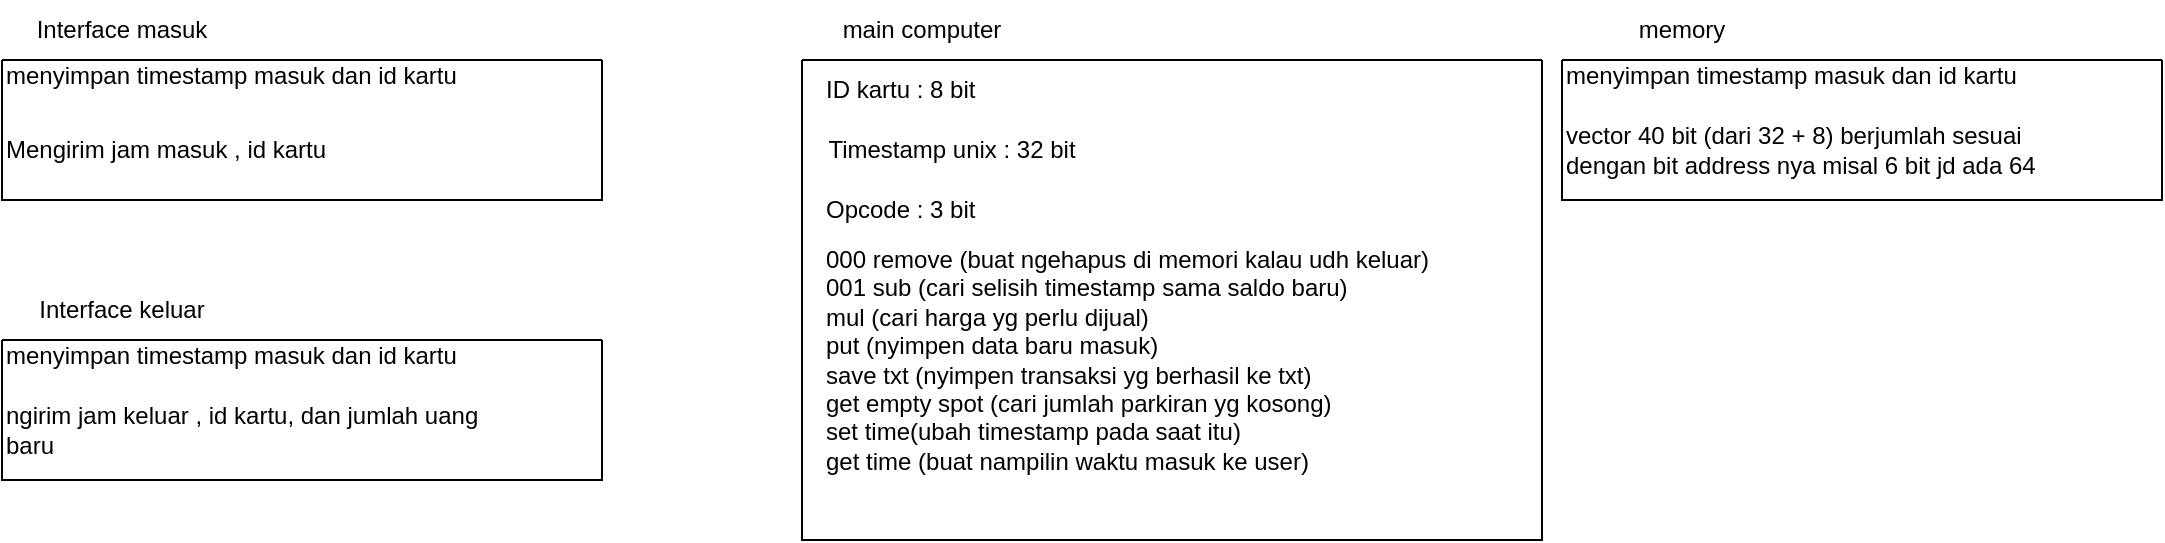 <mxfile version="22.1.9" type="device">
  <diagram name="Page-1" id="1WDqgXkMvDE3ou7cJ84F">
    <mxGraphModel dx="2140" dy="557" grid="1" gridSize="10" guides="1" tooltips="1" connect="1" arrows="1" fold="1" page="1" pageScale="1" pageWidth="850" pageHeight="1100" math="0" shadow="0">
      <root>
        <mxCell id="0" />
        <mxCell id="1" parent="0" />
        <mxCell id="geZDU8rb3LCOGiETENGQ-1" value="ID kartu : 8 bit" style="text;html=1;strokeColor=none;fillColor=none;align=left;verticalAlign=middle;whiteSpace=wrap;rounded=0;" parent="1" vertex="1">
          <mxGeometry x="40" y="50" width="100" height="30" as="geometry" />
        </mxCell>
        <mxCell id="geZDU8rb3LCOGiETENGQ-3" value="Timestamp unix : 32 bit" style="text;html=1;strokeColor=none;fillColor=none;align=center;verticalAlign=middle;whiteSpace=wrap;rounded=0;" parent="1" vertex="1">
          <mxGeometry x="40" y="80" width="130" height="30" as="geometry" />
        </mxCell>
        <mxCell id="geZDU8rb3LCOGiETENGQ-4" value="Opcode : 3 bit" style="text;html=1;strokeColor=none;fillColor=none;align=left;verticalAlign=middle;whiteSpace=wrap;rounded=0;" parent="1" vertex="1">
          <mxGeometry x="40" y="110" width="130" height="30" as="geometry" />
        </mxCell>
        <mxCell id="geZDU8rb3LCOGiETENGQ-7" value="000 remove (buat ngehapus di memori kalau udh keluar)&lt;br&gt;001 sub (cari selisih timestamp sama saldo baru)&lt;br&gt;mul (cari harga yg perlu dijual)&lt;br&gt;put (nyimpen data baru masuk)&lt;br&gt;save txt (nyimpen transaksi yg berhasil ke txt)&lt;br&gt;get empty spot (cari jumlah parkiran yg kosong)&lt;br&gt;set time(ubah timestamp pada saat itu)&lt;br&gt;get time (buat nampilin waktu masuk ke user)" style="text;html=1;strokeColor=none;fillColor=none;align=left;verticalAlign=middle;whiteSpace=wrap;rounded=0;" parent="1" vertex="1">
          <mxGeometry x="40" y="140" width="360" height="120" as="geometry" />
        </mxCell>
        <mxCell id="geZDU8rb3LCOGiETENGQ-9" value="" style="swimlane;startSize=0;" parent="1" vertex="1">
          <mxGeometry x="30" y="50" width="370" height="240" as="geometry" />
        </mxCell>
        <mxCell id="geZDU8rb3LCOGiETENGQ-11" value="main computer" style="text;html=1;strokeColor=none;fillColor=none;align=center;verticalAlign=middle;whiteSpace=wrap;rounded=0;" parent="1" vertex="1">
          <mxGeometry x="30" y="20" width="120" height="30" as="geometry" />
        </mxCell>
        <mxCell id="geZDU8rb3LCOGiETENGQ-16" value="" style="swimlane;startSize=0;" parent="1" vertex="1">
          <mxGeometry x="410" y="50" width="300" height="70" as="geometry" />
        </mxCell>
        <mxCell id="geZDU8rb3LCOGiETENGQ-18" value="menyimpan timestamp masuk dan id kartu&lt;br&gt;&amp;nbsp;" style="text;html=1;strokeColor=none;fillColor=none;align=left;verticalAlign=middle;whiteSpace=wrap;rounded=0;" parent="geZDU8rb3LCOGiETENGQ-16" vertex="1">
          <mxGeometry width="275" height="30" as="geometry" />
        </mxCell>
        <mxCell id="geZDU8rb3LCOGiETENGQ-19" value="vector 40 bit (dari 32 + 8) berjumlah sesuai dengan bit address nya misal 6 bit jd ada 64" style="text;html=1;strokeColor=none;fillColor=none;align=left;verticalAlign=middle;whiteSpace=wrap;rounded=0;" parent="geZDU8rb3LCOGiETENGQ-16" vertex="1">
          <mxGeometry y="30" width="260" height="30" as="geometry" />
        </mxCell>
        <mxCell id="geZDU8rb3LCOGiETENGQ-17" value="memory" style="text;html=1;strokeColor=none;fillColor=none;align=center;verticalAlign=middle;whiteSpace=wrap;rounded=0;" parent="1" vertex="1">
          <mxGeometry x="410" y="20" width="120" height="30" as="geometry" />
        </mxCell>
        <mxCell id="geZDU8rb3LCOGiETENGQ-20" value="" style="swimlane;startSize=0;" parent="1" vertex="1">
          <mxGeometry x="-370" y="50" width="300" height="70" as="geometry" />
        </mxCell>
        <mxCell id="geZDU8rb3LCOGiETENGQ-21" value="menyimpan timestamp masuk dan id kartu&lt;br&gt;&amp;nbsp;" style="text;html=1;strokeColor=none;fillColor=none;align=left;verticalAlign=middle;whiteSpace=wrap;rounded=0;" parent="geZDU8rb3LCOGiETENGQ-20" vertex="1">
          <mxGeometry width="275" height="30" as="geometry" />
        </mxCell>
        <mxCell id="geZDU8rb3LCOGiETENGQ-22" value="Mengirim jam masuk , id kartu" style="text;html=1;strokeColor=none;fillColor=none;align=left;verticalAlign=middle;whiteSpace=wrap;rounded=0;" parent="geZDU8rb3LCOGiETENGQ-20" vertex="1">
          <mxGeometry y="30" width="260" height="30" as="geometry" />
        </mxCell>
        <mxCell id="geZDU8rb3LCOGiETENGQ-23" value="Interface masuk" style="text;html=1;strokeColor=none;fillColor=none;align=center;verticalAlign=middle;whiteSpace=wrap;rounded=0;" parent="1" vertex="1">
          <mxGeometry x="-370" y="20" width="120" height="30" as="geometry" />
        </mxCell>
        <mxCell id="geZDU8rb3LCOGiETENGQ-24" value="" style="swimlane;startSize=0;" parent="1" vertex="1">
          <mxGeometry x="-370" y="190" width="300" height="70" as="geometry" />
        </mxCell>
        <mxCell id="geZDU8rb3LCOGiETENGQ-25" value="menyimpan timestamp masuk dan id kartu&lt;br&gt;&amp;nbsp;" style="text;html=1;strokeColor=none;fillColor=none;align=left;verticalAlign=middle;whiteSpace=wrap;rounded=0;" parent="geZDU8rb3LCOGiETENGQ-24" vertex="1">
          <mxGeometry width="275" height="30" as="geometry" />
        </mxCell>
        <mxCell id="geZDU8rb3LCOGiETENGQ-26" value="ngirim jam keluar , id kartu, dan jumlah uang baru" style="text;html=1;strokeColor=none;fillColor=none;align=left;verticalAlign=middle;whiteSpace=wrap;rounded=0;" parent="geZDU8rb3LCOGiETENGQ-24" vertex="1">
          <mxGeometry y="30" width="260" height="30" as="geometry" />
        </mxCell>
        <mxCell id="geZDU8rb3LCOGiETENGQ-27" value="Interface keluar" style="text;html=1;strokeColor=none;fillColor=none;align=center;verticalAlign=middle;whiteSpace=wrap;rounded=0;" parent="1" vertex="1">
          <mxGeometry x="-370" y="160" width="120" height="30" as="geometry" />
        </mxCell>
      </root>
    </mxGraphModel>
  </diagram>
</mxfile>
